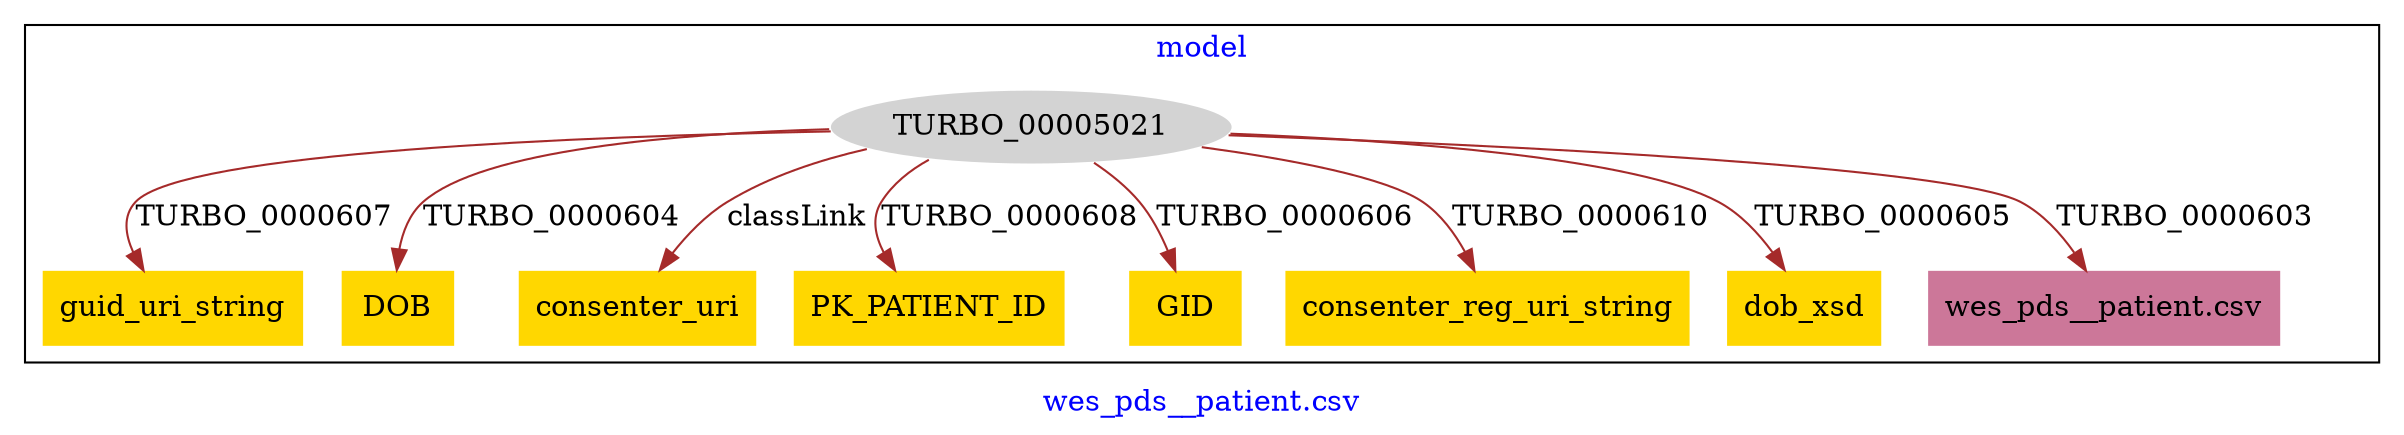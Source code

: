 digraph n0 {
fontcolor="blue"
remincross="true"
label="wes_pds__patient.csv"
subgraph cluster {
label="model"
n2[style="filled",color="white",fillcolor="lightgray",label="TURBO_00005021"];
n3[shape="plaintext",style="filled",fillcolor="gold",label="guid_uri_string"];
n4[shape="plaintext",style="filled",fillcolor="gold",label="DOB"];
n5[shape="plaintext",style="filled",fillcolor="gold",label="consenter_uri"];
n6[shape="plaintext",style="filled",fillcolor="gold",label="PK_PATIENT_ID"];
n7[shape="plaintext",style="filled",fillcolor="gold",label="GID"];
n8[shape="plaintext",style="filled",fillcolor="gold",label="consenter_reg_uri_string"];
n9[shape="plaintext",style="filled",fillcolor="gold",label="dob_xsd"];
n10[shape="plaintext",style="filled",fillcolor="#CC7799",label="wes_pds__patient.csv"];
}
n2 -> n3[color="brown",fontcolor="black",label="TURBO_0000607"]
n2 -> n4[color="brown",fontcolor="black",label="TURBO_0000604"]
n2 -> n5[color="brown",fontcolor="black",label="classLink"]
n2 -> n6[color="brown",fontcolor="black",label="TURBO_0000608"]
n2 -> n7[color="brown",fontcolor="black",label="TURBO_0000606"]
n2 -> n8[color="brown",fontcolor="black",label="TURBO_0000610"]
n2 -> n9[color="brown",fontcolor="black",label="TURBO_0000605"]
n2 -> n10[color="brown",fontcolor="black",label="TURBO_0000603"]
}
